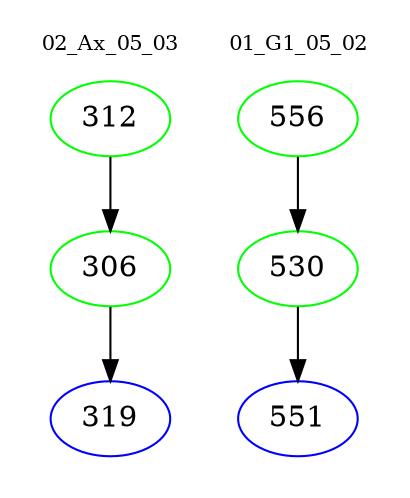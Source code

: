 digraph{
subgraph cluster_0 {
color = white
label = "02_Ax_05_03";
fontsize=10;
T0_312 [label="312", color="green"]
T0_312 -> T0_306 [color="black"]
T0_306 [label="306", color="green"]
T0_306 -> T0_319 [color="black"]
T0_319 [label="319", color="blue"]
}
subgraph cluster_1 {
color = white
label = "01_G1_05_02";
fontsize=10;
T1_556 [label="556", color="green"]
T1_556 -> T1_530 [color="black"]
T1_530 [label="530", color="green"]
T1_530 -> T1_551 [color="black"]
T1_551 [label="551", color="blue"]
}
}
